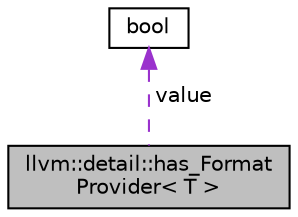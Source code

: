 digraph "llvm::detail::has_FormatProvider&lt; T &gt;"
{
 // LATEX_PDF_SIZE
  bgcolor="transparent";
  edge [fontname="Helvetica",fontsize="10",labelfontname="Helvetica",labelfontsize="10"];
  node [fontname="Helvetica",fontsize="10",shape="box"];
  Node1 [label="llvm::detail::has_Format\lProvider\< T \>",height=0.2,width=0.4,color="black", fillcolor="grey75", style="filled", fontcolor="black",tooltip=" "];
  Node2 -> Node1 [dir="back",color="darkorchid3",fontsize="10",style="dashed",label=" value" ,fontname="Helvetica"];
  Node2 [label="bool",height=0.2,width=0.4,color="black",URL="$classbool.html",tooltip=" "];
}
